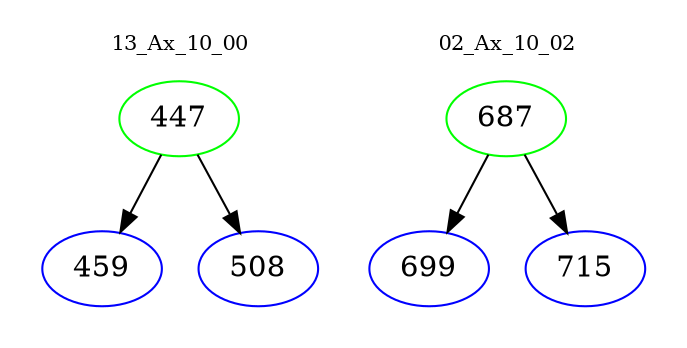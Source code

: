 digraph{
subgraph cluster_0 {
color = white
label = "13_Ax_10_00";
fontsize=10;
T0_447 [label="447", color="green"]
T0_447 -> T0_459 [color="black"]
T0_459 [label="459", color="blue"]
T0_447 -> T0_508 [color="black"]
T0_508 [label="508", color="blue"]
}
subgraph cluster_1 {
color = white
label = "02_Ax_10_02";
fontsize=10;
T1_687 [label="687", color="green"]
T1_687 -> T1_699 [color="black"]
T1_699 [label="699", color="blue"]
T1_687 -> T1_715 [color="black"]
T1_715 [label="715", color="blue"]
}
}
